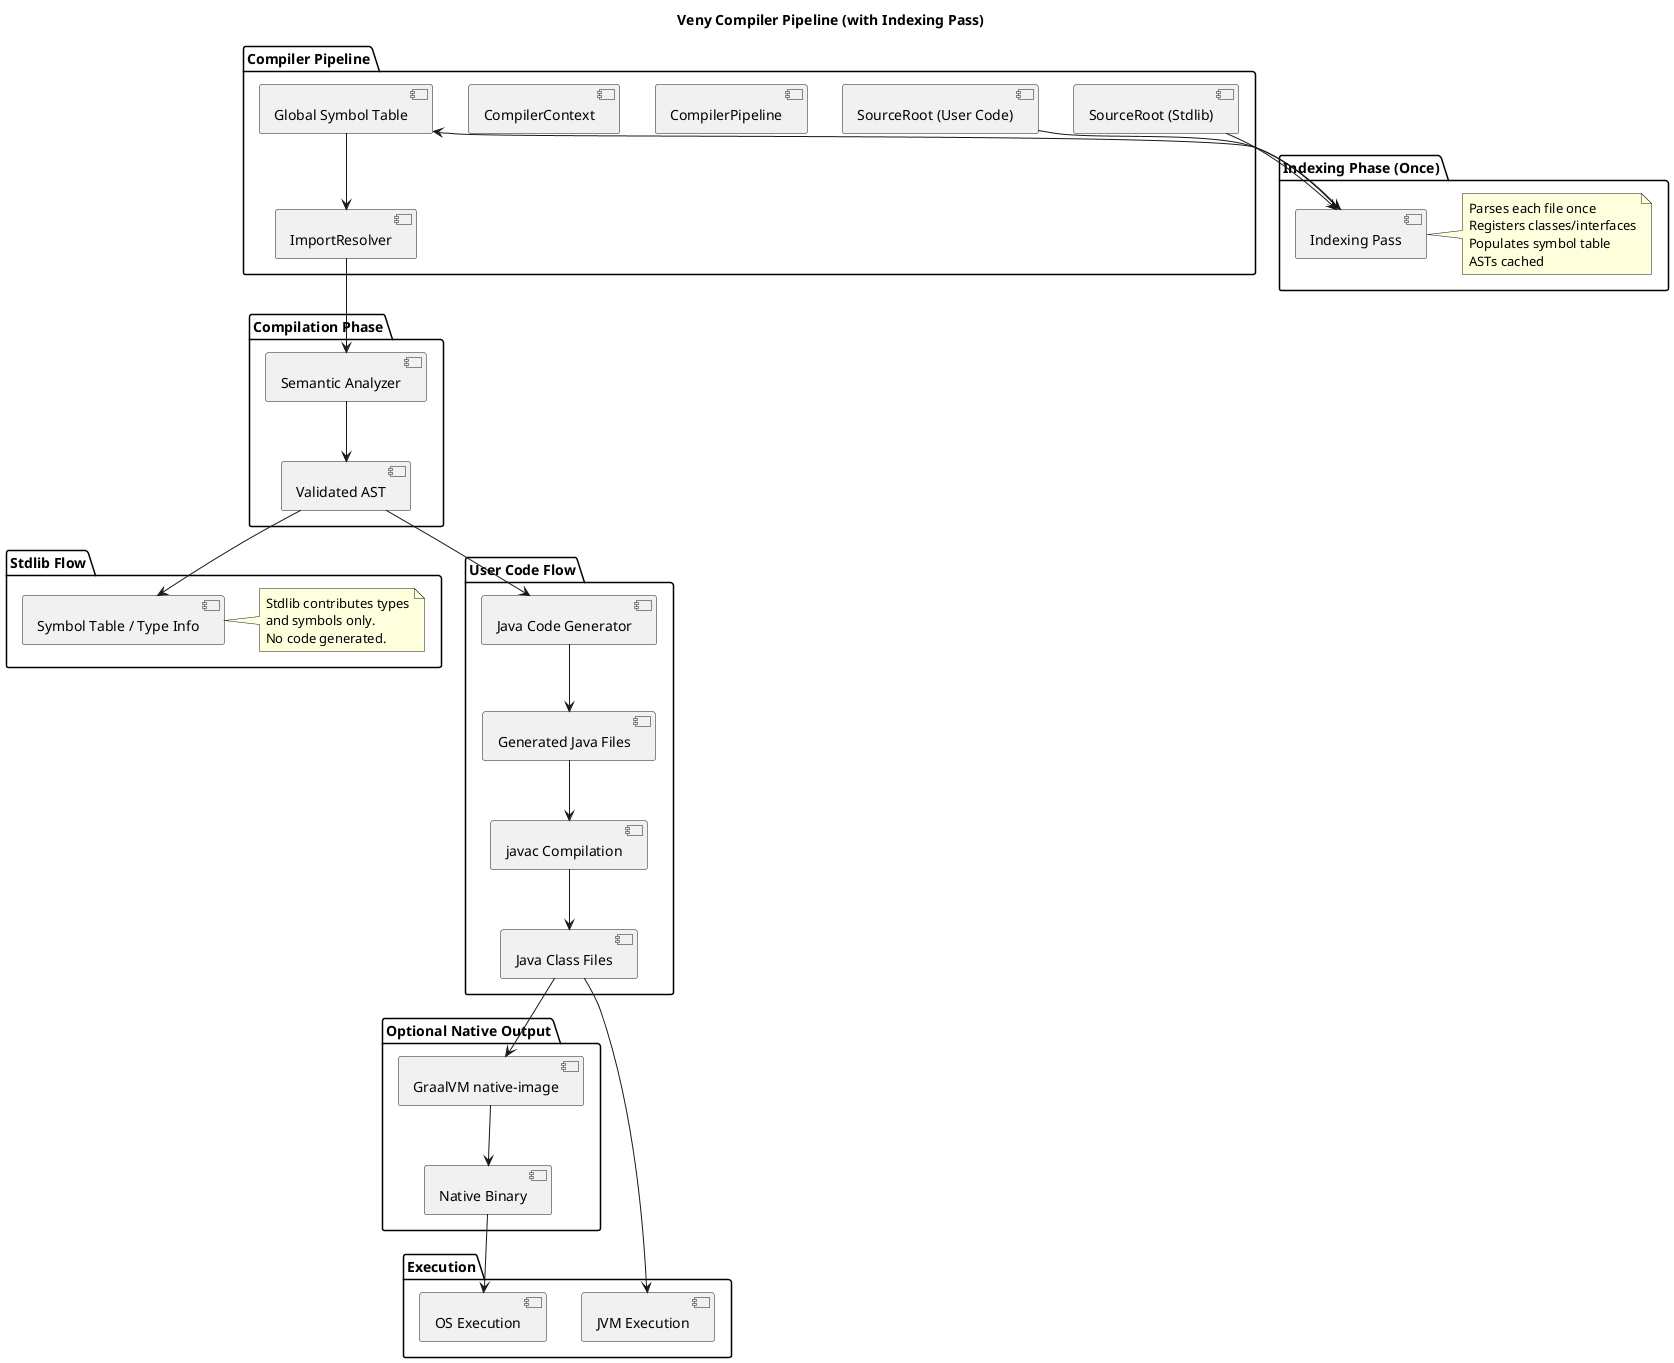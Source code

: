 @startuml
title Veny Compiler Pipeline (with Indexing Pass)

package "Compiler Pipeline" {
  [SourceRoot (Stdlib)]
  [SourceRoot (User Code)]
  [CompilerPipeline]
  [CompilerContext]
  [ImportResolver]
  [Global Symbol Table]
}

package "Indexing Phase (Once)" {
  [SourceRoot (Stdlib)] --> [Indexing Pass]
  [SourceRoot (User Code)] --> [Indexing Pass]
  [Indexing Pass] --> [Global Symbol Table]
  note right of [Indexing Pass]
    Parses each file once
    Registers classes/interfaces
    Populates symbol table
    ASTs cached
  end note
}

package "Compilation Phase" {
  [Global Symbol Table] --> [ImportResolver]
  [ImportResolver] --> [Semantic Analyzer]
  [Semantic Analyzer] --> [Validated AST]
}

package "Stdlib Flow" {
  [Validated AST] --> [Symbol Table / Type Info]
  note right of [Symbol Table / Type Info]
    Stdlib contributes types
    and symbols only.
    No code generated.
  end note
}

package "User Code Flow" {
  [Validated AST] --> [Java Code Generator]
  [Java Code Generator] --> [Generated Java Files]
  [Generated Java Files] --> [javac Compilation]
  [javac Compilation] --> [Java Class Files]
}

package "Optional Native Output" {
  [Java Class Files] --> [GraalVM native-image]
  [GraalVM native-image] --> [Native Binary]
}

package "Execution" {
  [Java Class Files] --> [JVM Execution]
  [Native Binary] --> [OS Execution]
}

@enduml
